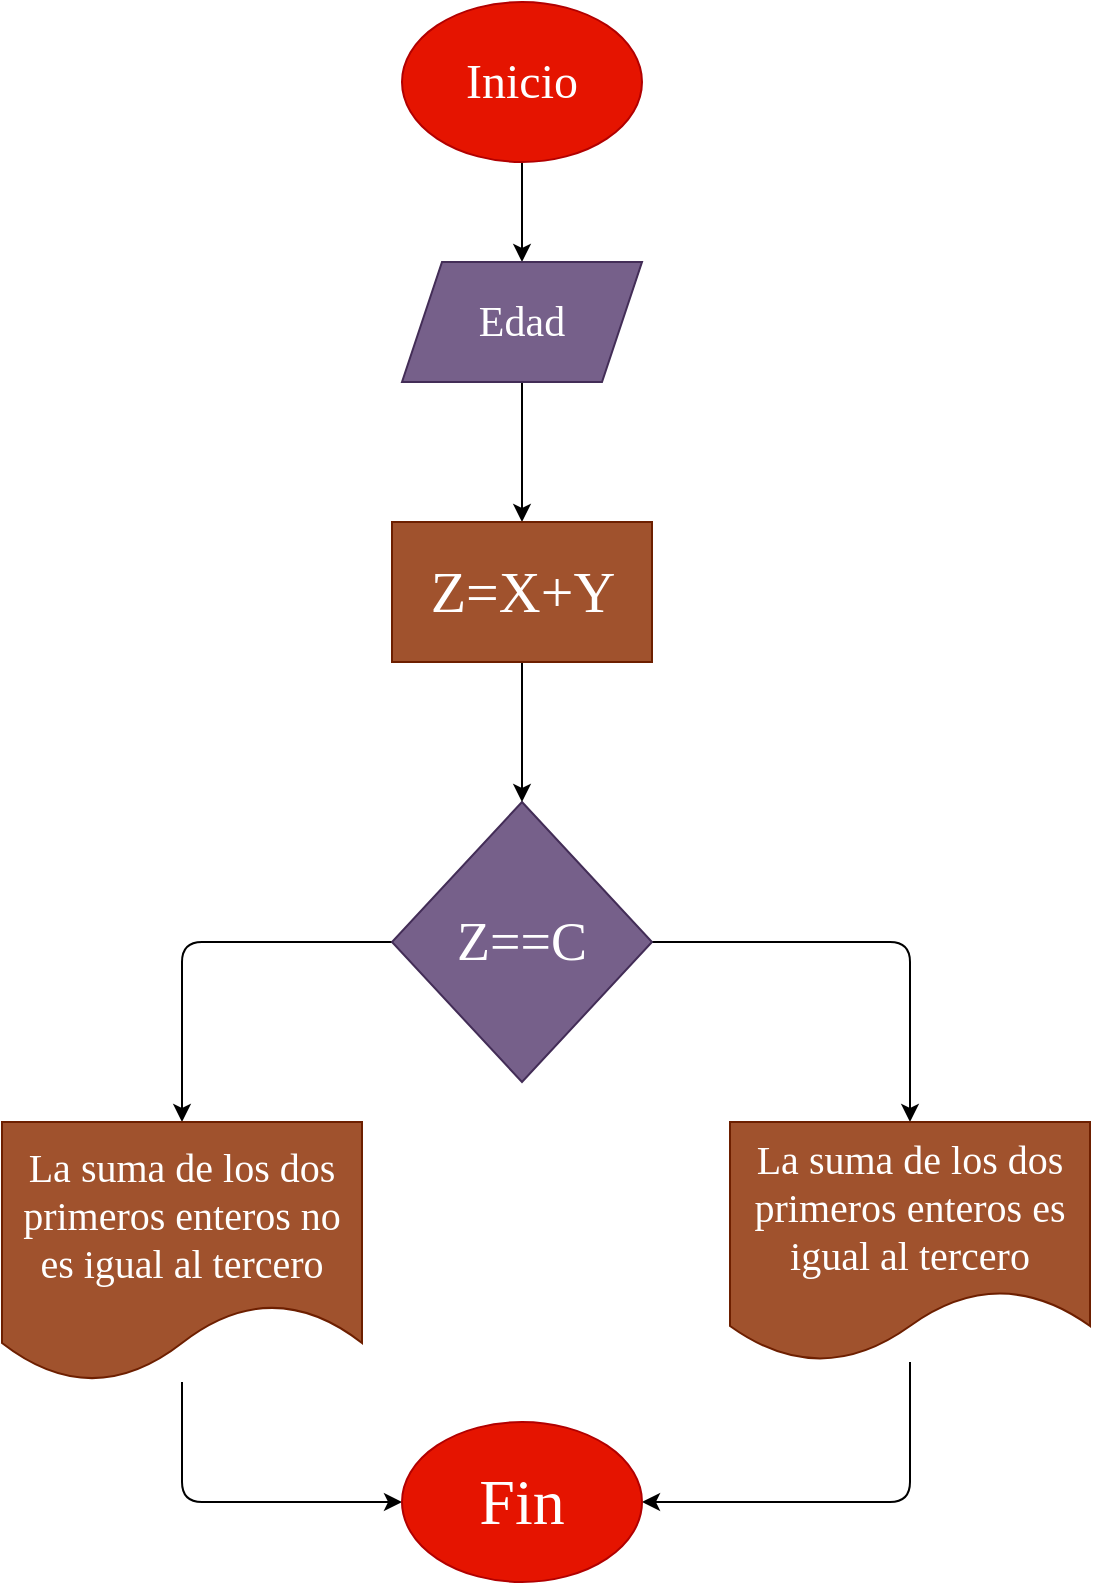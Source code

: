 <mxfile>
    <diagram id="pAi_KdXQo00Ve_mjZ8XZ" name="Página-1">
        <mxGraphModel dx="422" dy="304" grid="1" gridSize="10" guides="1" tooltips="1" connect="1" arrows="1" fold="1" page="1" pageScale="1" pageWidth="827" pageHeight="1169" math="0" shadow="0">
            <root>
                <mxCell id="0"/>
                <mxCell id="1" parent="0"/>
                <mxCell id="4" value="" style="edgeStyle=none;html=1;fontSize=18;" parent="1" source="2" target="3" edge="1">
                    <mxGeometry relative="1" as="geometry"/>
                </mxCell>
                <mxCell id="2" value="&lt;font style=&quot;font-size: 24px;&quot;&gt;Inicio&lt;/font&gt;" style="ellipse;whiteSpace=wrap;html=1;fillColor=#e51400;strokeColor=#B20000;fontFamily=Comic Sans MS;fontSize=24;fontColor=#ffffff;" parent="1" vertex="1">
                    <mxGeometry x="250" y="80" width="120" height="80" as="geometry"/>
                </mxCell>
                <mxCell id="6" style="edgeStyle=none;html=1;fontSize=18;entryX=0.5;entryY=0;entryDx=0;entryDy=0;" parent="1" source="3" target="26" edge="1">
                    <mxGeometry relative="1" as="geometry"/>
                </mxCell>
                <mxCell id="3" value="&lt;font style=&quot;font-size: 21px&quot;&gt;Edad&lt;/font&gt;" style="shape=parallelogram;perimeter=parallelogramPerimeter;whiteSpace=wrap;html=1;fixedSize=1;fillColor=#76608a;strokeColor=#432D57;fontSize=21;fontFamily=Comic Sans MS;fontColor=#ffffff;" parent="1" vertex="1">
                    <mxGeometry x="250" y="210" width="120" height="60" as="geometry"/>
                </mxCell>
                <mxCell id="21" style="edgeStyle=none;html=1;entryX=0.5;entryY=0;entryDx=0;entryDy=0;fontSize=18;" parent="1" source="5" target="15" edge="1">
                    <mxGeometry relative="1" as="geometry">
                        <Array as="points">
                            <mxPoint x="504" y="550"/>
                        </Array>
                    </mxGeometry>
                </mxCell>
                <mxCell id="22" style="edgeStyle=none;html=1;exitX=0;exitY=0.5;exitDx=0;exitDy=0;entryX=0.5;entryY=0;entryDx=0;entryDy=0;fontSize=18;" parent="1" source="5" target="14" edge="1">
                    <mxGeometry relative="1" as="geometry">
                        <Array as="points">
                            <mxPoint x="140" y="550"/>
                        </Array>
                    </mxGeometry>
                </mxCell>
                <mxCell id="5" value="Z==C" style="rhombus;whiteSpace=wrap;html=1;fontSize=27;fillColor=#76608a;fontColor=#ffffff;strokeColor=#432D57;fontFamily=Comic Sans MS;" parent="1" vertex="1">
                    <mxGeometry x="245" y="480" width="130" height="140" as="geometry"/>
                </mxCell>
                <mxCell id="24" style="edgeStyle=none;html=1;entryX=0;entryY=0.5;entryDx=0;entryDy=0;fontSize=18;" parent="1" source="14" target="23" edge="1">
                    <mxGeometry relative="1" as="geometry">
                        <Array as="points">
                            <mxPoint x="140" y="830"/>
                        </Array>
                    </mxGeometry>
                </mxCell>
                <mxCell id="14" value="La suma de los dos primeros enteros no es igual al tercero" style="shape=document;whiteSpace=wrap;html=1;boundedLbl=1;fontSize=20;fillColor=#a0522d;fontColor=#ffffff;strokeColor=#6D1F00;fontFamily=Comic Sans MS;" parent="1" vertex="1">
                    <mxGeometry x="50" y="640" width="180" height="130" as="geometry"/>
                </mxCell>
                <mxCell id="25" style="edgeStyle=none;html=1;entryX=1;entryY=0.5;entryDx=0;entryDy=0;fontSize=18;" parent="1" source="15" target="23" edge="1">
                    <mxGeometry relative="1" as="geometry">
                        <Array as="points">
                            <mxPoint x="504" y="830"/>
                        </Array>
                    </mxGeometry>
                </mxCell>
                <mxCell id="15" value="La suma de los dos primeros enteros es igual al tercero" style="shape=document;whiteSpace=wrap;html=1;boundedLbl=1;fontSize=20;fillColor=#a0522d;fontColor=#ffffff;strokeColor=#6D1F00;fontFamily=Comic Sans MS;" parent="1" vertex="1">
                    <mxGeometry x="414" y="640" width="180" height="120" as="geometry"/>
                </mxCell>
                <mxCell id="23" value="Fin" style="ellipse;whiteSpace=wrap;html=1;fontSize=32;fillColor=#e51400;fontColor=#ffffff;strokeColor=#B20000;fontFamily=Comic Sans MS;" parent="1" vertex="1">
                    <mxGeometry x="250" y="790" width="120" height="80" as="geometry"/>
                </mxCell>
                <mxCell id="27" style="edgeStyle=none;html=1;entryX=0.5;entryY=0;entryDx=0;entryDy=0;fontSize=18;" parent="1" source="26" target="5" edge="1">
                    <mxGeometry relative="1" as="geometry"/>
                </mxCell>
                <mxCell id="26" value="&lt;font style=&quot;font-size: 29px; font-weight: normal;&quot;&gt;Z=X+Y&lt;/font&gt;" style="text;strokeColor=#6D1F00;fillColor=#a0522d;html=1;fontSize=29;fontStyle=1;verticalAlign=middle;align=center;fontColor=#ffffff;fontFamily=Comic Sans MS;" parent="1" vertex="1">
                    <mxGeometry x="245" y="340" width="130" height="70" as="geometry"/>
                </mxCell>
            </root>
        </mxGraphModel>
    </diagram>
</mxfile>